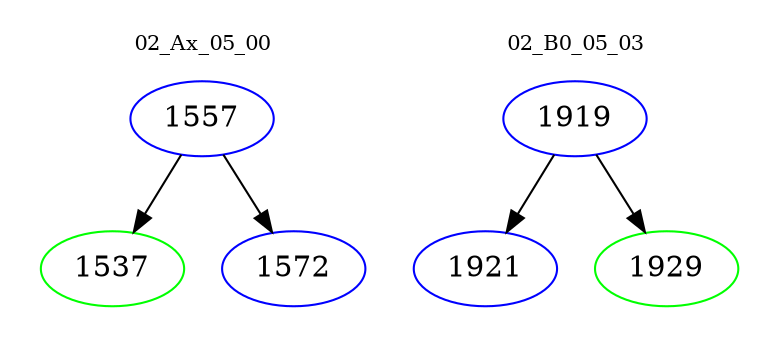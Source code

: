 digraph{
subgraph cluster_0 {
color = white
label = "02_Ax_05_00";
fontsize=10;
T0_1557 [label="1557", color="blue"]
T0_1557 -> T0_1537 [color="black"]
T0_1537 [label="1537", color="green"]
T0_1557 -> T0_1572 [color="black"]
T0_1572 [label="1572", color="blue"]
}
subgraph cluster_1 {
color = white
label = "02_B0_05_03";
fontsize=10;
T1_1919 [label="1919", color="blue"]
T1_1919 -> T1_1921 [color="black"]
T1_1921 [label="1921", color="blue"]
T1_1919 -> T1_1929 [color="black"]
T1_1929 [label="1929", color="green"]
}
}

